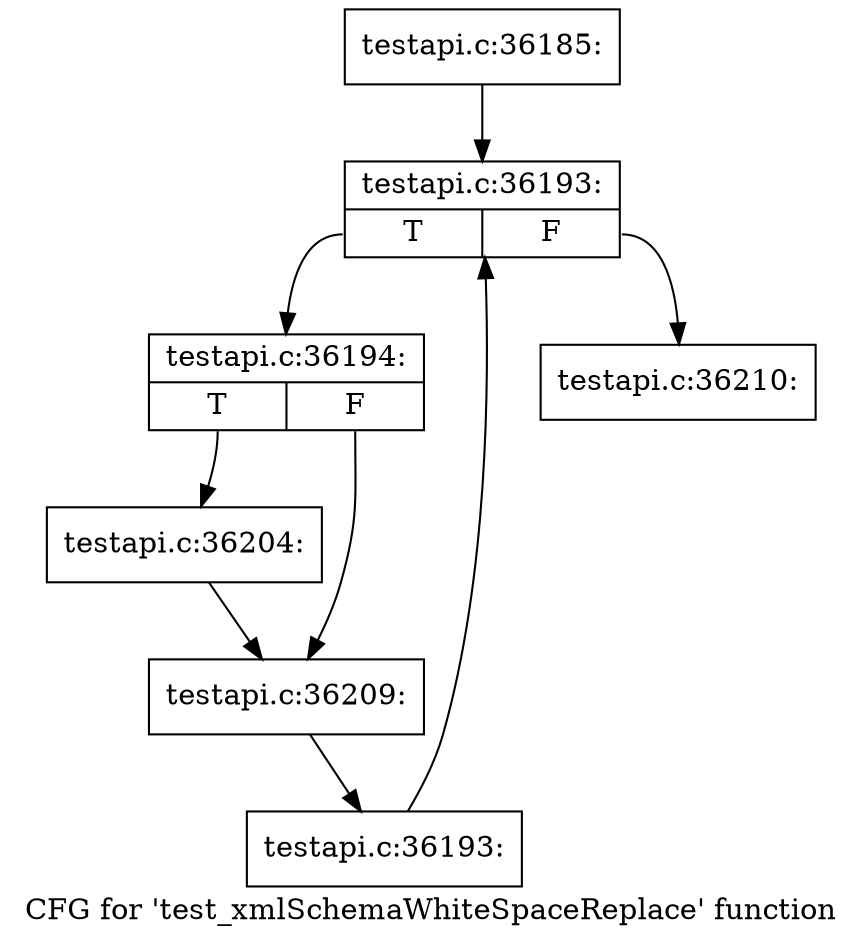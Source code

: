 digraph "CFG for 'test_xmlSchemaWhiteSpaceReplace' function" {
	label="CFG for 'test_xmlSchemaWhiteSpaceReplace' function";

	Node0x54af220 [shape=record,label="{testapi.c:36185:}"];
	Node0x54af220 -> Node0x54c3820;
	Node0x54c3820 [shape=record,label="{testapi.c:36193:|{<s0>T|<s1>F}}"];
	Node0x54c3820:s0 -> Node0x54c3b00;
	Node0x54c3820:s1 -> Node0x54c3680;
	Node0x54c3b00 [shape=record,label="{testapi.c:36194:|{<s0>T|<s1>F}}"];
	Node0x54c3b00:s0 -> Node0x54c4960;
	Node0x54c3b00:s1 -> Node0x54c51b0;
	Node0x54c4960 [shape=record,label="{testapi.c:36204:}"];
	Node0x54c4960 -> Node0x54c51b0;
	Node0x54c51b0 [shape=record,label="{testapi.c:36209:}"];
	Node0x54c51b0 -> Node0x54c3a70;
	Node0x54c3a70 [shape=record,label="{testapi.c:36193:}"];
	Node0x54c3a70 -> Node0x54c3820;
	Node0x54c3680 [shape=record,label="{testapi.c:36210:}"];
}
